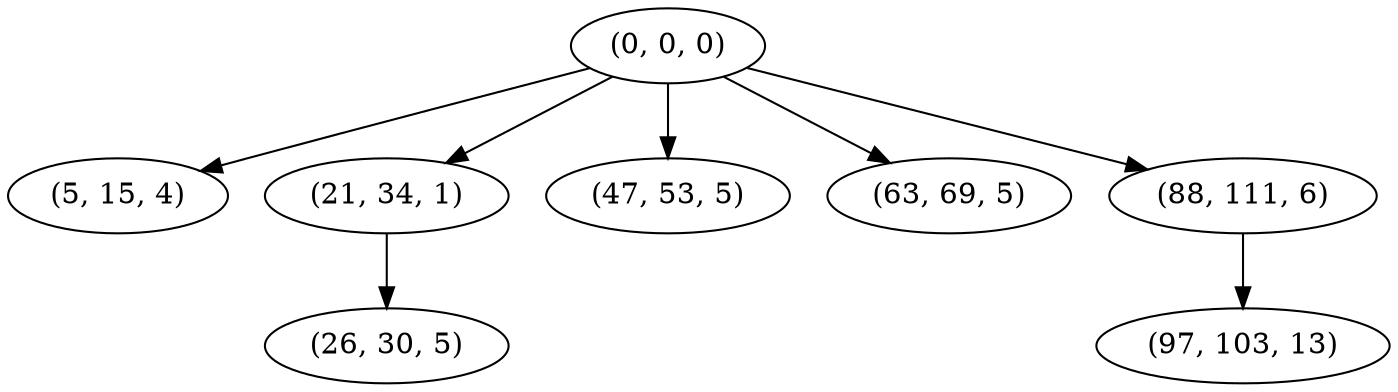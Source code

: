 digraph tree {
    "(0, 0, 0)";
    "(5, 15, 4)";
    "(21, 34, 1)";
    "(26, 30, 5)";
    "(47, 53, 5)";
    "(63, 69, 5)";
    "(88, 111, 6)";
    "(97, 103, 13)";
    "(0, 0, 0)" -> "(5, 15, 4)";
    "(0, 0, 0)" -> "(21, 34, 1)";
    "(0, 0, 0)" -> "(47, 53, 5)";
    "(0, 0, 0)" -> "(63, 69, 5)";
    "(0, 0, 0)" -> "(88, 111, 6)";
    "(21, 34, 1)" -> "(26, 30, 5)";
    "(88, 111, 6)" -> "(97, 103, 13)";
}
